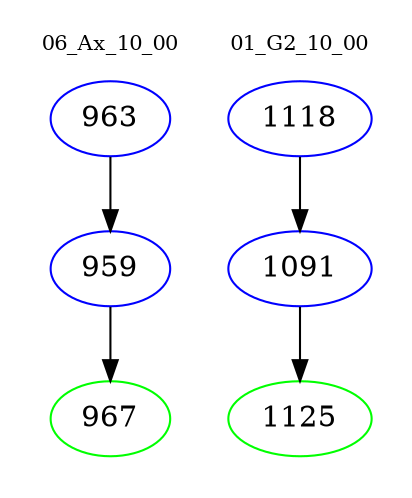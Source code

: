 digraph{
subgraph cluster_0 {
color = white
label = "06_Ax_10_00";
fontsize=10;
T0_963 [label="963", color="blue"]
T0_963 -> T0_959 [color="black"]
T0_959 [label="959", color="blue"]
T0_959 -> T0_967 [color="black"]
T0_967 [label="967", color="green"]
}
subgraph cluster_1 {
color = white
label = "01_G2_10_00";
fontsize=10;
T1_1118 [label="1118", color="blue"]
T1_1118 -> T1_1091 [color="black"]
T1_1091 [label="1091", color="blue"]
T1_1091 -> T1_1125 [color="black"]
T1_1125 [label="1125", color="green"]
}
}
